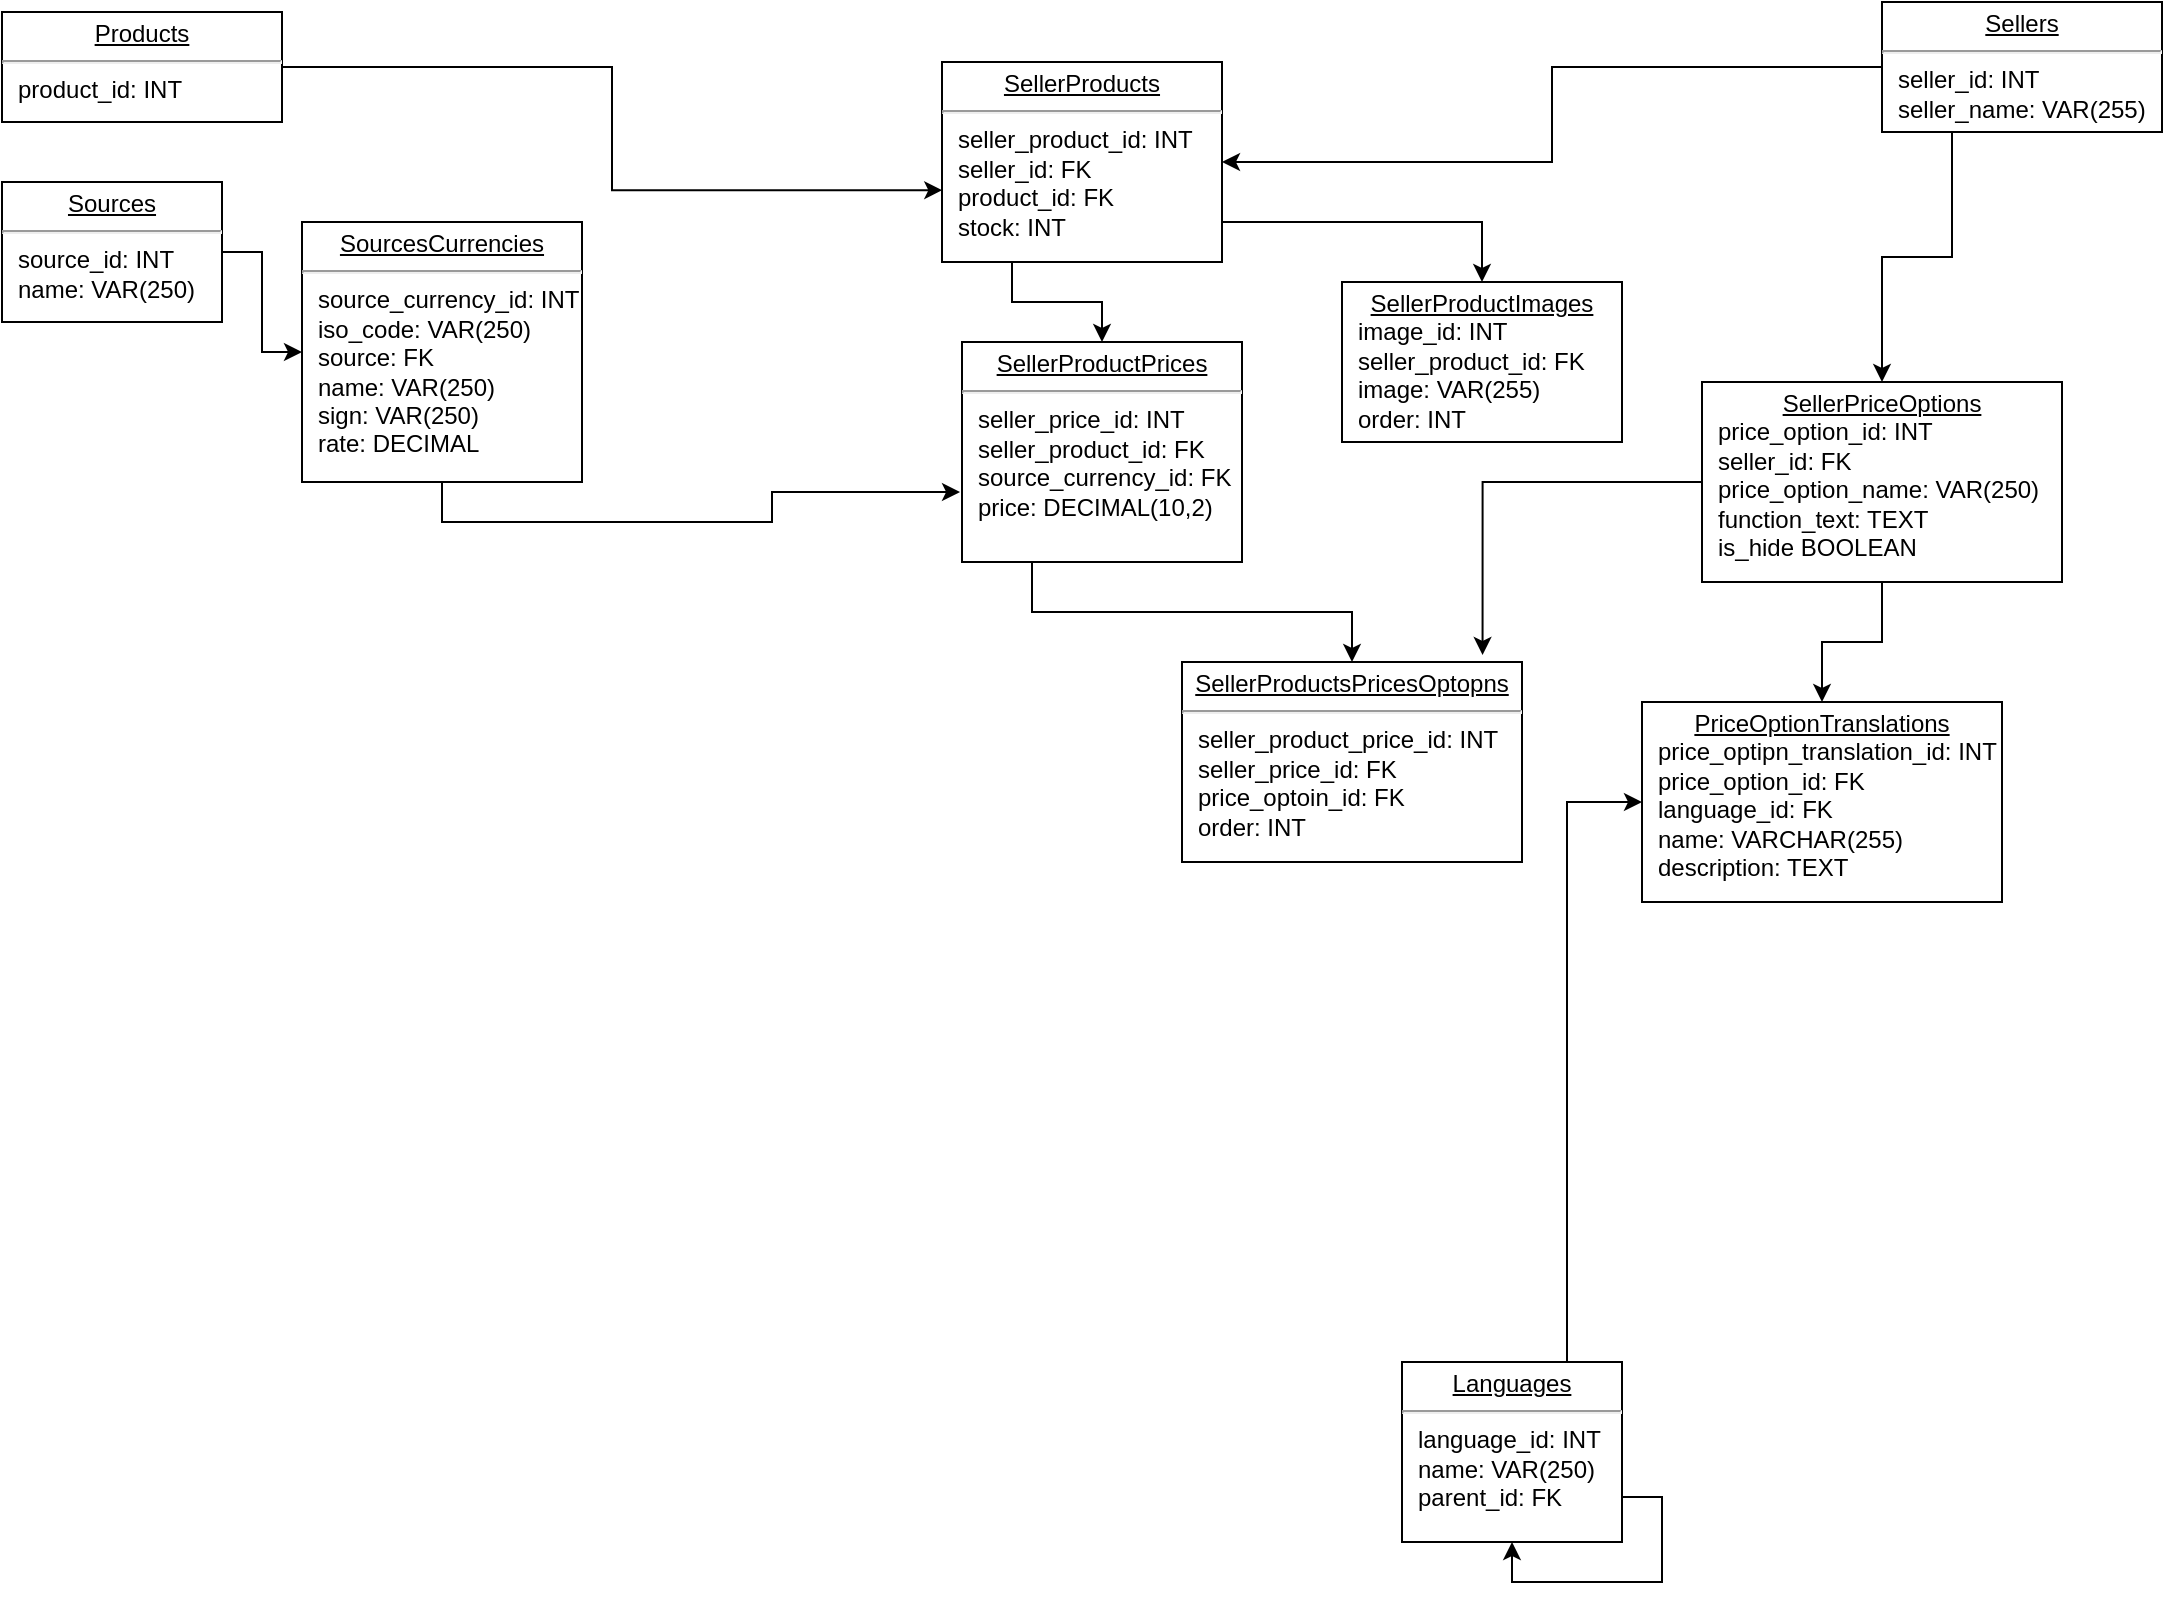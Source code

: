 <mxfile version="23.0.2" type="github">
  <diagram name="Page-1" id="a7904f86-f2b4-8e86-fa97-74104820619b">
    <mxGraphModel dx="794" dy="453" grid="1" gridSize="10" guides="1" tooltips="1" connect="1" arrows="1" fold="1" page="1" pageScale="1" pageWidth="1100" pageHeight="850" background="none" math="0" shadow="0">
      <root>
        <mxCell id="0" />
        <mxCell id="1" parent="0" />
        <mxCell id="24794b860abc3c2d-1" value="&lt;p style=&quot;margin: 0px ; margin-top: 4px ; text-align: center ; text-decoration: underline&quot;&gt;Products&lt;/p&gt;&lt;hr&gt;&lt;p style=&quot;margin: 0px ; margin-left: 8px&quot;&gt;product_id: INT&lt;/p&gt;&lt;p style=&quot;margin: 0px ; margin-left: 8px&quot;&gt;&lt;br&gt;&lt;/p&gt;" style="verticalAlign=top;align=left;overflow=fill;fontSize=12;fontFamily=Helvetica;html=1;rounded=0;shadow=0;comic=0;labelBackgroundColor=none;strokeWidth=1" parent="1" vertex="1">
          <mxGeometry x="10" y="15" width="140" height="55" as="geometry" />
        </mxCell>
        <mxCell id="gQVgTaIHXdBQscYpgulz-22" style="edgeStyle=orthogonalEdgeStyle;rounded=0;orthogonalLoop=1;jettySize=auto;html=1;exitX=0;exitY=0.5;exitDx=0;exitDy=0;entryX=1;entryY=0.5;entryDx=0;entryDy=0;" parent="1" source="24794b860abc3c2d-17" target="24794b860abc3c2d-19" edge="1">
          <mxGeometry relative="1" as="geometry" />
        </mxCell>
        <mxCell id="7KqwkXn7b-6eYXuRpj1w-12" style="edgeStyle=orthogonalEdgeStyle;rounded=0;orthogonalLoop=1;jettySize=auto;html=1;exitX=0.25;exitY=1;exitDx=0;exitDy=0;" parent="1" source="24794b860abc3c2d-17" target="gQVgTaIHXdBQscYpgulz-9" edge="1">
          <mxGeometry relative="1" as="geometry" />
        </mxCell>
        <mxCell id="24794b860abc3c2d-17" value="&lt;p style=&quot;margin: 0px ; margin-top: 4px ; text-align: center ; text-decoration: underline&quot;&gt;Sellers&lt;/p&gt;&lt;hr&gt;&lt;p style=&quot;margin: 0px ; margin-left: 8px&quot;&gt;seller_id: INT&lt;/p&gt;&lt;p style=&quot;margin: 0px ; margin-left: 8px&quot;&gt;seller_name: VAR(255)&lt;/p&gt;&lt;p style=&quot;margin: 0px ; margin-left: 8px&quot;&gt;&lt;br&gt;&lt;/p&gt;" style="verticalAlign=top;align=left;overflow=fill;fontSize=12;fontFamily=Helvetica;html=1;rounded=0;shadow=0;comic=0;labelBackgroundColor=none;strokeWidth=1" parent="1" vertex="1">
          <mxGeometry x="950" y="10" width="140" height="65" as="geometry" />
        </mxCell>
        <mxCell id="gQVgTaIHXdBQscYpgulz-5" value="" style="edgeStyle=orthogonalEdgeStyle;rounded=0;orthogonalLoop=1;jettySize=auto;html=1;" parent="1" source="24794b860abc3c2d-19" target="gQVgTaIHXdBQscYpgulz-4" edge="1">
          <mxGeometry relative="1" as="geometry">
            <Array as="points">
              <mxPoint x="750" y="120" />
            </Array>
          </mxGeometry>
        </mxCell>
        <mxCell id="7KqwkXn7b-6eYXuRpj1w-1" style="edgeStyle=orthogonalEdgeStyle;rounded=0;orthogonalLoop=1;jettySize=auto;html=1;exitX=0.25;exitY=1;exitDx=0;exitDy=0;" parent="1" source="24794b860abc3c2d-19" target="gQVgTaIHXdBQscYpgulz-23" edge="1">
          <mxGeometry relative="1" as="geometry" />
        </mxCell>
        <mxCell id="24794b860abc3c2d-19" value="&lt;p style=&quot;margin: 0px ; margin-top: 4px ; text-align: center ; text-decoration: underline&quot;&gt;SellerProducts&lt;/p&gt;&lt;hr&gt;&lt;p style=&quot;margin: 0px ; margin-left: 8px&quot;&gt;seller_product_id: INT&lt;/p&gt;&lt;p style=&quot;margin: 0px ; margin-left: 8px&quot;&gt;seller_id: FK&lt;/p&gt;&lt;p style=&quot;margin: 0px ; margin-left: 8px&quot;&gt;product_id: FK&lt;/p&gt;&lt;p style=&quot;margin: 0px ; margin-left: 8px&quot;&gt;stock: INT&lt;/p&gt;&lt;p style=&quot;margin: 0px ; margin-left: 8px&quot;&gt;&lt;br&gt;&lt;/p&gt;" style="verticalAlign=top;align=left;overflow=fill;fontSize=12;fontFamily=Helvetica;html=1;rounded=0;shadow=0;comic=0;labelBackgroundColor=none;strokeWidth=1;" parent="1" vertex="1">
          <mxGeometry x="480" y="40" width="140" height="100" as="geometry" />
        </mxCell>
        <mxCell id="gQVgTaIHXdBQscYpgulz-4" value="&lt;p style=&quot;margin: 0px ; margin-top: 4px ; text-align: center ; text-decoration: underline&quot;&gt;SellerProductImages&lt;/p&gt;&lt;p style=&quot;margin: 0px ; margin-left: 8px&quot;&gt;image_id: INT&lt;/p&gt;&lt;p style=&quot;margin: 0px ; margin-left: 8px&quot;&gt;seller_product_id: FK&lt;/p&gt;&lt;p style=&quot;margin: 0px ; margin-left: 8px&quot;&gt;image: VAR(255)&lt;/p&gt;&lt;p style=&quot;margin: 0px ; margin-left: 8px&quot;&gt;order: INT&lt;br&gt;&lt;/p&gt;&lt;p style=&quot;margin: 0px ; margin-left: 8px&quot;&gt;&lt;br&gt;&lt;/p&gt;" style="verticalAlign=top;align=left;overflow=fill;fontSize=12;fontFamily=Helvetica;html=1;rounded=0;shadow=0;comic=0;labelBackgroundColor=none;strokeWidth=1;" parent="1" vertex="1">
          <mxGeometry x="680" y="150" width="140" height="80" as="geometry" />
        </mxCell>
        <mxCell id="gQVgTaIHXdBQscYpgulz-15" value="" style="edgeStyle=orthogonalEdgeStyle;rounded=0;orthogonalLoop=1;jettySize=auto;html=1;" parent="1" source="gQVgTaIHXdBQscYpgulz-9" target="gQVgTaIHXdBQscYpgulz-13" edge="1">
          <mxGeometry relative="1" as="geometry" />
        </mxCell>
        <mxCell id="gQVgTaIHXdBQscYpgulz-9" value="&lt;p style=&quot;margin: 0px ; margin-top: 4px ; text-align: center ; text-decoration: underline&quot;&gt;SellerPriceOptions&lt;/p&gt;&lt;p style=&quot;margin: 0px ; margin-left: 8px&quot;&gt;price_option_id: INT&lt;/p&gt;&lt;p style=&quot;margin: 0px ; margin-left: 8px&quot;&gt;seller_id: FK&lt;br&gt;&lt;/p&gt;&lt;p style=&quot;margin: 0px ; margin-left: 8px&quot;&gt;price_option_name: VAR(250)&lt;/p&gt;&lt;p style=&quot;margin: 0px ; margin-left: 8px&quot;&gt;function_text: TEXT&lt;br&gt;&lt;/p&gt;&lt;p style=&quot;margin: 0px ; margin-left: 8px&quot;&gt;is_hide BOOLEAN&lt;br&gt;&lt;/p&gt;&lt;p style=&quot;margin: 0px ; margin-left: 8px&quot;&gt;&lt;span style=&quot;font-family: &amp;quot;Helvetica Neue&amp;quot;; font-size: 13px;&quot;&gt;&amp;nbsp;&lt;/span&gt;&lt;/p&gt;&lt;p style=&quot;margin: 0px ; margin-left: 8px&quot;&gt;&lt;br&gt;&lt;/p&gt;&lt;p style=&quot;margin: 0px ; margin-left: 8px&quot;&gt;&lt;br&gt;&lt;/p&gt;" style="verticalAlign=top;align=left;overflow=fill;fontSize=12;fontFamily=Helvetica;html=1;rounded=0;shadow=0;comic=0;labelBackgroundColor=none;strokeWidth=1;" parent="1" vertex="1">
          <mxGeometry x="860" y="200" width="180" height="100" as="geometry" />
        </mxCell>
        <mxCell id="gQVgTaIHXdBQscYpgulz-13" value="&lt;p style=&quot;margin: 0px ; margin-top: 4px ; text-align: center ; text-decoration: underline&quot;&gt;PriceOptionTranslations&lt;/p&gt;&lt;p style=&quot;margin: 0px ; margin-left: 8px&quot;&gt;price_optipn_translation_id: INT&lt;/p&gt;&lt;p style=&quot;margin: 0px ; margin-left: 8px&quot;&gt;price_option_id: FK&lt;/p&gt;&lt;p style=&quot;margin: 0px ; margin-left: 8px&quot;&gt;language_id: FK&lt;/p&gt;&lt;p style=&quot;margin: 0px ; margin-left: 8px&quot;&gt;name: VARCHAR(255)&lt;br&gt;&lt;/p&gt;&lt;p style=&quot;margin: 0px ; margin-left: 8px&quot;&gt;description: TEXT&lt;br&gt;&lt;/p&gt;&lt;p style=&quot;margin: 0px ; margin-left: 8px&quot;&gt;&lt;span style=&quot;font-family: &amp;quot;Helvetica Neue&amp;quot;; font-size: 13px;&quot;&gt;&amp;nbsp;&lt;/span&gt;&lt;/p&gt;&lt;p style=&quot;margin: 0px ; margin-left: 8px&quot;&gt;&lt;br&gt;&lt;/p&gt;&lt;p style=&quot;margin: 0px ; margin-left: 8px&quot;&gt;&lt;br&gt;&lt;/p&gt;" style="verticalAlign=top;align=left;overflow=fill;fontSize=12;fontFamily=Helvetica;html=1;rounded=0;shadow=0;comic=0;labelBackgroundColor=none;strokeWidth=1;" parent="1" vertex="1">
          <mxGeometry x="830" y="360" width="180" height="100" as="geometry" />
        </mxCell>
        <mxCell id="gQVgTaIHXdBQscYpgulz-19" style="edgeStyle=orthogonalEdgeStyle;rounded=0;orthogonalLoop=1;jettySize=auto;html=1;exitX=1;exitY=0.5;exitDx=0;exitDy=0;entryX=0.001;entryY=0.641;entryDx=0;entryDy=0;entryPerimeter=0;" parent="1" source="24794b860abc3c2d-1" target="24794b860abc3c2d-19" edge="1">
          <mxGeometry relative="1" as="geometry" />
        </mxCell>
        <mxCell id="7KqwkXn7b-6eYXuRpj1w-10" style="edgeStyle=orthogonalEdgeStyle;rounded=0;orthogonalLoop=1;jettySize=auto;html=1;exitX=0.25;exitY=1;exitDx=0;exitDy=0;" parent="1" source="gQVgTaIHXdBQscYpgulz-23" target="7KqwkXn7b-6eYXuRpj1w-7" edge="1">
          <mxGeometry relative="1" as="geometry" />
        </mxCell>
        <mxCell id="gQVgTaIHXdBQscYpgulz-23" value="&lt;p style=&quot;margin: 0px ; margin-top: 4px ; text-align: center ; text-decoration: underline&quot;&gt;SellerProductPrices&lt;/p&gt;&lt;hr&gt;&lt;p style=&quot;margin: 0px ; margin-left: 8px&quot;&gt;seller_price_id: INT&lt;/p&gt;&lt;p style=&quot;margin: 0px ; margin-left: 8px&quot;&gt;seller_product_id: FK&lt;/p&gt;&lt;p style=&quot;margin: 0px ; margin-left: 8px&quot;&gt;source_currency_id: FK&lt;/p&gt;&lt;p style=&quot;margin: 0px ; margin-left: 8px&quot;&gt;price: DECIMAL(10,2)&lt;br&gt;&lt;/p&gt;&lt;p style=&quot;margin: 0px ; margin-left: 8px&quot;&gt;&lt;br&gt;&lt;/p&gt;" style="verticalAlign=top;align=left;overflow=fill;fontSize=12;fontFamily=Helvetica;html=1;rounded=0;shadow=0;comic=0;labelBackgroundColor=none;strokeWidth=1;" parent="1" vertex="1">
          <mxGeometry x="490" y="180" width="140" height="110" as="geometry" />
        </mxCell>
        <mxCell id="7KqwkXn7b-6eYXuRpj1w-3" value="&lt;p style=&quot;margin: 0px ; margin-top: 4px ; text-align: center ; text-decoration: underline&quot;&gt;SourcesCurrencies&lt;/p&gt;&lt;hr&gt;&lt;p style=&quot;margin: 0px ; margin-left: 8px&quot;&gt;source_currency_id: INT&lt;/p&gt;&lt;p style=&quot;margin: 0px ; margin-left: 8px&quot;&gt;iso_code:&amp;nbsp;VAR(250)&lt;/p&gt;&lt;p style=&quot;margin: 0px ; margin-left: 8px&quot;&gt;source: FK&lt;/p&gt;&lt;p style=&quot;margin: 0px ; margin-left: 8px&quot;&gt;name:&amp;nbsp;VAR(250)&lt;/p&gt;&lt;p style=&quot;margin: 0px ; margin-left: 8px&quot;&gt;sign: VAR(250)&lt;/p&gt;&lt;p style=&quot;margin: 0px ; margin-left: 8px&quot;&gt;rate:&amp;nbsp;DECIMAL&lt;/p&gt;&lt;p style=&quot;margin: 0px ; margin-left: 8px&quot;&gt;&lt;br&gt;&lt;/p&gt;&lt;p style=&quot;margin: 0px ; margin-left: 8px&quot;&gt;&lt;br&gt;&lt;/p&gt;" style="verticalAlign=top;align=left;overflow=fill;fontSize=12;fontFamily=Helvetica;html=1;rounded=0;shadow=0;comic=0;labelBackgroundColor=none;strokeWidth=1;" parent="1" vertex="1">
          <mxGeometry x="160" y="120" width="140" height="130" as="geometry" />
        </mxCell>
        <mxCell id="7KqwkXn7b-6eYXuRpj1w-5" style="edgeStyle=orthogonalEdgeStyle;rounded=0;orthogonalLoop=1;jettySize=auto;html=1;exitX=0.5;exitY=1;exitDx=0;exitDy=0;entryX=-0.007;entryY=0.682;entryDx=0;entryDy=0;entryPerimeter=0;" parent="1" source="7KqwkXn7b-6eYXuRpj1w-3" target="gQVgTaIHXdBQscYpgulz-23" edge="1">
          <mxGeometry relative="1" as="geometry" />
        </mxCell>
        <mxCell id="7KqwkXn7b-6eYXuRpj1w-7" value="&lt;p style=&quot;margin: 0px ; margin-top: 4px ; text-align: center ; text-decoration: underline&quot;&gt;SellerProductsPricesOptopns&lt;/p&gt;&lt;hr&gt;&lt;p style=&quot;margin: 0px ; margin-left: 8px&quot;&gt;seller_product_price_id: INT&lt;/p&gt;&lt;p style=&quot;margin: 0px ; margin-left: 8px&quot;&gt;seller_price_id: FK&lt;/p&gt;&lt;p style=&quot;margin: 0px ; margin-left: 8px&quot;&gt;price_optoin_id: FK&lt;/p&gt;&lt;p style=&quot;margin: 0px ; margin-left: 8px&quot;&gt;order: INT&lt;/p&gt;" style="verticalAlign=top;align=left;overflow=fill;fontSize=12;fontFamily=Helvetica;html=1;rounded=0;shadow=0;comic=0;labelBackgroundColor=none;strokeWidth=1;" parent="1" vertex="1">
          <mxGeometry x="600" y="340" width="170" height="100" as="geometry" />
        </mxCell>
        <mxCell id="7KqwkXn7b-6eYXuRpj1w-13" style="edgeStyle=orthogonalEdgeStyle;rounded=0;orthogonalLoop=1;jettySize=auto;html=1;exitX=0;exitY=0.5;exitDx=0;exitDy=0;entryX=0.884;entryY=-0.035;entryDx=0;entryDy=0;entryPerimeter=0;" parent="1" source="gQVgTaIHXdBQscYpgulz-9" target="7KqwkXn7b-6eYXuRpj1w-7" edge="1">
          <mxGeometry relative="1" as="geometry" />
        </mxCell>
        <mxCell id="zj1vimmM5nZFjZrBFN-3-3" style="edgeStyle=orthogonalEdgeStyle;rounded=0;orthogonalLoop=1;jettySize=auto;html=1;exitX=1;exitY=0.5;exitDx=0;exitDy=0;entryX=0;entryY=0.5;entryDx=0;entryDy=0;" parent="1" source="zj1vimmM5nZFjZrBFN-3-1" target="7KqwkXn7b-6eYXuRpj1w-3" edge="1">
          <mxGeometry relative="1" as="geometry" />
        </mxCell>
        <mxCell id="zj1vimmM5nZFjZrBFN-3-1" value="&lt;p style=&quot;margin: 0px ; margin-top: 4px ; text-align: center ; text-decoration: underline&quot;&gt;Sources&lt;/p&gt;&lt;hr&gt;&lt;p style=&quot;margin: 0px ; margin-left: 8px&quot;&gt;source_id: INT&lt;/p&gt;&lt;p style=&quot;margin: 0px ; margin-left: 8px&quot;&gt;name:&amp;nbsp;VAR(250)&lt;/p&gt;&lt;p style=&quot;margin: 0px ; margin-left: 8px&quot;&gt;&lt;br&gt;&lt;/p&gt;&lt;p style=&quot;margin: 0px ; margin-left: 8px&quot;&gt;&lt;br&gt;&lt;/p&gt;" style="verticalAlign=top;align=left;overflow=fill;fontSize=12;fontFamily=Helvetica;html=1;rounded=0;shadow=0;comic=0;labelBackgroundColor=none;strokeWidth=1;" parent="1" vertex="1">
          <mxGeometry x="10" y="100" width="110" height="70" as="geometry" />
        </mxCell>
        <mxCell id="ROwXW8XsKwfAIt8MIKDt-6" style="edgeStyle=orthogonalEdgeStyle;rounded=0;orthogonalLoop=1;jettySize=auto;html=1;exitX=0.75;exitY=0;exitDx=0;exitDy=0;entryX=0;entryY=0.5;entryDx=0;entryDy=0;" edge="1" parent="1" source="ROwXW8XsKwfAIt8MIKDt-1" target="gQVgTaIHXdBQscYpgulz-13">
          <mxGeometry relative="1" as="geometry" />
        </mxCell>
        <mxCell id="ROwXW8XsKwfAIt8MIKDt-1" value="&lt;p style=&quot;margin: 0px ; margin-top: 4px ; text-align: center ; text-decoration: underline&quot;&gt;Languages&lt;/p&gt;&lt;hr&gt;&lt;p style=&quot;margin: 0px ; margin-left: 8px&quot;&gt;language_id: INT&lt;/p&gt;&lt;p style=&quot;margin: 0px ; margin-left: 8px&quot;&gt;name:&amp;nbsp;VAR(250)&lt;/p&gt;&lt;p style=&quot;margin: 0px ; margin-left: 8px&quot;&gt;parent_id: FK&lt;/p&gt;&lt;p style=&quot;margin: 0px ; margin-left: 8px&quot;&gt;&lt;br&gt;&lt;/p&gt;&lt;p style=&quot;margin: 0px ; margin-left: 8px&quot;&gt;&lt;br&gt;&lt;/p&gt;" style="verticalAlign=top;align=left;overflow=fill;fontSize=12;fontFamily=Helvetica;html=1;rounded=0;shadow=0;comic=0;labelBackgroundColor=none;strokeWidth=1;" vertex="1" parent="1">
          <mxGeometry x="710" y="690" width="110" height="90" as="geometry" />
        </mxCell>
        <mxCell id="ROwXW8XsKwfAIt8MIKDt-8" style="edgeStyle=orthogonalEdgeStyle;rounded=0;orthogonalLoop=1;jettySize=auto;html=1;exitX=1;exitY=0.75;exitDx=0;exitDy=0;entryX=0.5;entryY=1;entryDx=0;entryDy=0;" edge="1" parent="1" source="ROwXW8XsKwfAIt8MIKDt-1" target="ROwXW8XsKwfAIt8MIKDt-1">
          <mxGeometry relative="1" as="geometry" />
        </mxCell>
      </root>
    </mxGraphModel>
  </diagram>
</mxfile>
